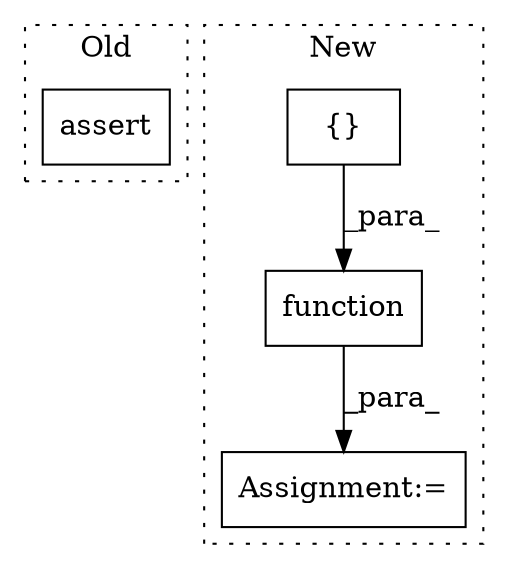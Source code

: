 digraph G {
subgraph cluster0 {
1 [label="assert" a="6" s="12280" l="7" shape="box"];
label = "Old";
style="dotted";
}
subgraph cluster1 {
2 [label="function" a="32" s="12290,12326" l="9,1" shape="box"];
3 [label="Assignment:=" a="7" s="12282" l="1" shape="box"];
4 [label="{}" a="4" s="12308" l="2" shape="box"];
label = "New";
style="dotted";
}
2 -> 3 [label="_para_"];
4 -> 2 [label="_para_"];
}